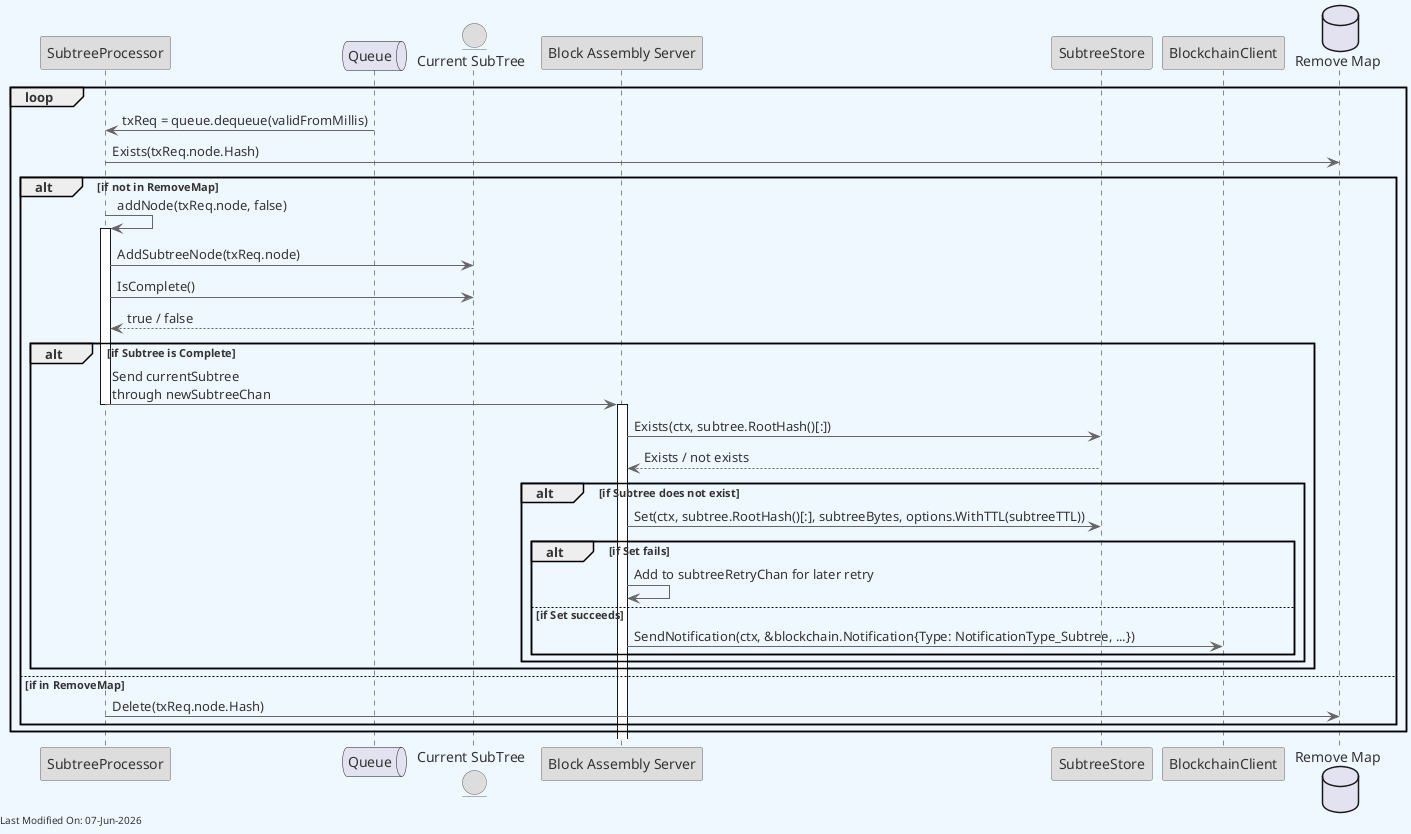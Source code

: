 @startuml
skinparam backgroundColor #F0F8FF
skinparam defaultFontColor #333333
skinparam arrowColor #666666

' Define borders for all elements
skinparam entity {
  BorderColor #666666
  BackgroundColor #DDDDDD
}

skinparam control {
  BorderColor #666666
  BackgroundColor #DDDDDD
}

skinparam participant {
  BorderColor #666666
  BackgroundColor #DDDDDD
}



participant "SubtreeProcessor" as SubtreeProc
queue "Queue" as TxQueue
entity "Current SubTree" as currentSubtree
participant "Block Assembly Server" as Server
participant "SubtreeStore" as Store
participant "BlockchainClient" as Blockchain
database "Remove Map" as RemoveMap

loop
    TxQueue -> SubtreeProc : txReq = queue.dequeue(validFromMillis)
    SubtreeProc -> RemoveMap : Exists(txReq.node.Hash)
    alt if not in RemoveMap
        SubtreeProc -> SubtreeProc : addNode(txReq.node, false)
        activate SubtreeProc
        SubtreeProc -> currentSubtree : AddSubtreeNode(txReq.node)
        SubtreeProc -> currentSubtree : IsComplete()
        currentSubtree --> SubtreeProc : true / false

        alt if Subtree is Complete
            SubtreeProc -> Server : Send currentSubtree \nthrough newSubtreeChan
            deactivate SubtreeProc
            activate Server
            Server -> Store : Exists(ctx, subtree.RootHash()[:])
            Store --> Server : Exists / not exists

            alt if Subtree does not exist
                Server -> Store : Set(ctx, subtree.RootHash()[:], subtreeBytes, options.WithTTL(subtreeTTL))
                alt if Set fails
                    Server -> Server : Add to subtreeRetryChan for later retry
                else if Set succeeds
                    Server -> Blockchain : SendNotification(ctx, &blockchain.Notification{Type: NotificationType_Subtree, ...})
                end
            end
        end
    else if in RemoveMap
        SubtreeProc -> RemoveMap : Delete(txReq.node.Hash)
    end
end

left footer Last Modified On: %date("dd-MMM-yyyy")

@enduml
